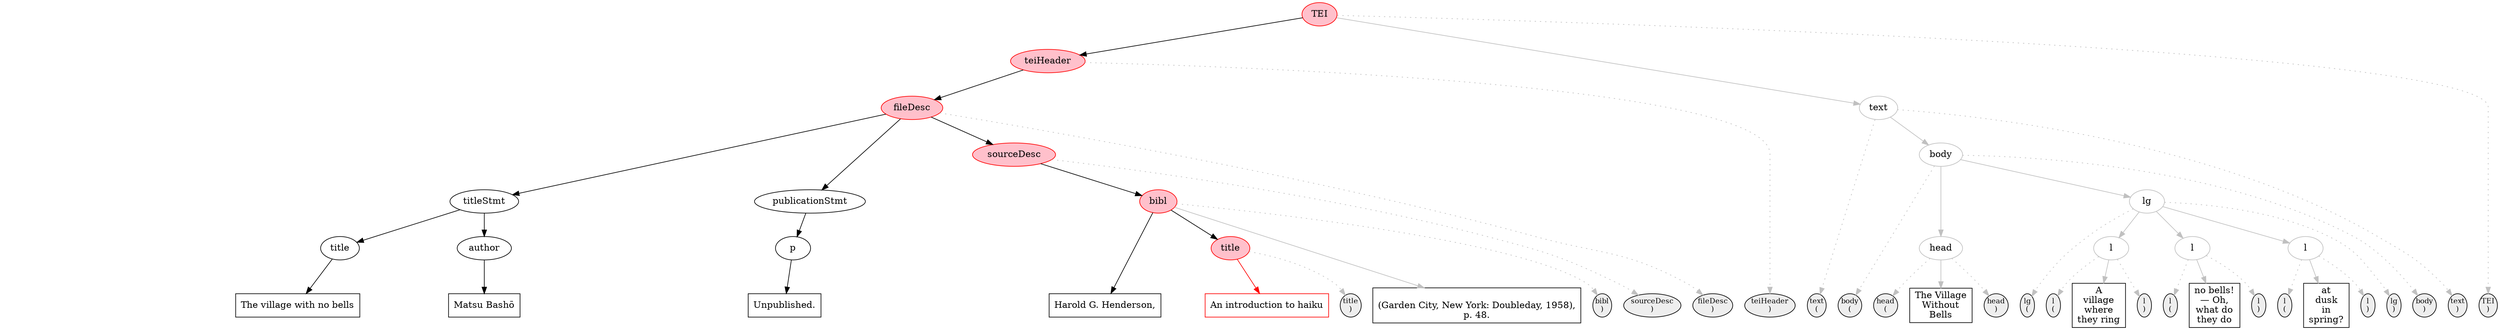 digraph { 
  node [ordering=out]; 
  subgraph { 
    rank=same; 
// TEI_0 is inflight at pre
start_TEI_0 [label="TEI\n(", shape=ellipse, width=0.3, margin=0, fontsize=11, color=transparent, style=invis, fillcolor="#EEEEEE"];
end_TEI_0 [label="TEI\n)", shape=ellipse, width=0.3, margin=0, fontsize=11, color=black, style=filled, fillcolor="#EEEEEE"];
// pcd1 is past at pre
// teiHeader_0 is inflight at pre
start_teiHeader_0 [label="teiHeader\n(", shape=ellipse, width=0.3, margin=0, fontsize=11, color=transparent, style=invis, fillcolor="#EEEEEE"];
end_teiHeader_0 [label="teiHeader\n)", shape=ellipse, width=0.3, margin=0, fontsize=11, color=black, style=filled, fillcolor="#EEEEEE"];
// pcd2 is past at pre
// fileDesc_0 is inflight at pre
start_fileDesc_0 [label="fileDesc\n(", shape=ellipse, width=0.3, margin=0, fontsize=11, color=transparent, style=invis, fillcolor="#EEEEEE"];
end_fileDesc_0 [label="fileDesc\n)", shape=ellipse, width=0.3, margin=0, fontsize=11, color=black, style=filled, fillcolor="#EEEEEE"];
// pcd3 is past at pre
// titleStmt_0 is past at pre
start_titleStmt_0 [label="titleStmt\n(", shape=ellipse, width=0.3, margin=0, fontsize=11, color=transparent, style=invis, fillcolor="#EEEEEE"];
end_titleStmt_0 [label="titleStmt\n)", shape=ellipse, width=0.3, margin=0, fontsize=11, color=transparent, style=invis, fillcolor="#EEEEEE"];
// pcd4 is past at pre
// title_0 is past at pre
start_title_0 [label="title\n(", shape=ellipse, width=0.3, margin=0, fontsize=11, color=transparent, style=invis, fillcolor="#EEEEEE"];
end_title_0 [label="title\n)", shape=ellipse, width=0.3, margin=0, fontsize=11, color=transparent, style=invis, fillcolor="#EEEEEE"];
// pcd5 is past at pre
pcd5 [shape=box, label="The village with no bells", color=black];
// pcd6 is past at pre
// author_1 is past at pre
start_author_1 [label="author\n(", shape=ellipse, width=0.3, margin=0, fontsize=11, color=transparent, style=invis, fillcolor="#EEEEEE"];
end_author_1 [label="author\n)", shape=ellipse, width=0.3, margin=0, fontsize=11, color=transparent, style=invis, fillcolor="#EEEEEE"];
// pcd7 is past at pre
pcd7 [shape=box, label="Matsu Bashō", color=black];
// pcd8 is past at pre
// pcd9 is past at pre
// publicationStmt_3 is past at pre
start_publicationStmt_3 [label="publicationStmt\n(", shape=ellipse, width=0.3, margin=0, fontsize=11, color=transparent, style=invis, fillcolor="#EEEEEE"];
end_publicationStmt_3 [label="publicationStmt\n)", shape=ellipse, width=0.3, margin=0, fontsize=11, color=transparent, style=invis, fillcolor="#EEEEEE"];
// pcd10 is past at pre
// p_3 is past at pre
start_p_3 [label="p\n(", shape=ellipse, width=0.3, margin=0, fontsize=11, color=transparent, style=invis, fillcolor="#EEEEEE"];
end_p_3 [label="p\n)", shape=ellipse, width=0.3, margin=0, fontsize=11, color=transparent, style=invis, fillcolor="#EEEEEE"];
// pcd11 is past at pre
pcd11 [shape=box, label="Unpublished.", color=black];
// pcd12 is past at pre
// pcd13 is past at pre
// sourceDesc_5 is inflight at pre
start_sourceDesc_5 [label="sourceDesc\n(", shape=ellipse, width=0.3, margin=0, fontsize=11, color=transparent, style=invis, fillcolor="#EEEEEE"];
end_sourceDesc_5 [label="sourceDesc\n)", shape=ellipse, width=0.3, margin=0, fontsize=11, color=black, style=filled, fillcolor="#EEEEEE"];
// pcd14 is past at pre
// bibl_5 is inflight at pre
start_bibl_5 [label="bibl\n(", shape=ellipse, width=0.3, margin=0, fontsize=11, color=transparent, style=invis, fillcolor="#EEEEEE"];
end_bibl_5 [label="bibl\n)", shape=ellipse, width=0.3, margin=0, fontsize=11, color=black, style=filled, fillcolor="#EEEEEE"];
// pcd15 is past at pre
pcd15 [shape=box, label="Harold G. Henderson,\n", color=black];
// title_5 is inflight at pre
start_title_5 [label="title\n(", shape=ellipse, width=0.3, margin=0, fontsize=11, color=transparent, style=invis, fillcolor="#EEEEEE"];
end_title_5 [label="title\n)", shape=ellipse, width=0.3, margin=0, fontsize=11, color=black, style=filled, fillcolor="#EEEEEE"];
// pcd16 is current at pre
pcd16 [shape=box, label="An introduction to haiku", color=red];
// pcd17 is future at pre
pcd17 [shape=box, label="\n(Garden City, New York: Doubleday, 1958),\np. 48.", color=black];
// pcd18 is future at pre
// pcd19 is future at pre
// pcd20 is future at pre
// pcd21 is future at pre
// text_10 is future at pre
start_text_10 [label="text\n(", shape=ellipse, width=0.3, margin=0, fontsize=11, color=black, style=filled, fillcolor="#EEEEEE"];
end_text_10 [label="text\n)", shape=ellipse, width=0.3, margin=0, fontsize=11, color=black, style=filled, fillcolor="#EEEEEE"];
// pcd22 is future at pre
// body_10 is future at pre
start_body_10 [label="body\n(", shape=ellipse, width=0.3, margin=0, fontsize=11, color=black, style=filled, fillcolor="#EEEEEE"];
end_body_10 [label="body\n)", shape=ellipse, width=0.3, margin=0, fontsize=11, color=black, style=filled, fillcolor="#EEEEEE"];
// pcd23 is future at pre
// head_10 is future at pre
start_head_10 [label="head\n(", shape=ellipse, width=0.3, margin=0, fontsize=11, color=black, style=filled, fillcolor="#EEEEEE"];
end_head_10 [label="head\n)", shape=ellipse, width=0.3, margin=0, fontsize=11, color=black, style=filled, fillcolor="#EEEEEE"];
// pcd24 is future at pre
pcd24 [shape=box, label="The Village\nWithout\nBells", color=black];
// pcd25 is future at pre
// lg_11 is future at pre
start_lg_11 [label="lg\n(", shape=ellipse, width=0.3, margin=0, fontsize=11, color=black, style=filled, fillcolor="#EEEEEE"];
end_lg_11 [label="lg\n)", shape=ellipse, width=0.3, margin=0, fontsize=11, color=black, style=filled, fillcolor="#EEEEEE"];
// pcd26 is future at pre
// l_11 is future at pre
start_l_11 [label="l\n(", shape=ellipse, width=0.3, margin=0, fontsize=11, color=black, style=filled, fillcolor="#EEEEEE"];
end_l_11 [label="l\n)", shape=ellipse, width=0.3, margin=0, fontsize=11, color=black, style=filled, fillcolor="#EEEEEE"];
// pcd27 is future at pre
pcd27 [shape=box, label="A\nvillage\nwhere\nthey ring", color=black];
// pcd28 is future at pre
// l_12 is future at pre
start_l_12 [label="l\n(", shape=ellipse, width=0.3, margin=0, fontsize=11, color=black, style=filled, fillcolor="#EEEEEE"];
end_l_12 [label="l\n)", shape=ellipse, width=0.3, margin=0, fontsize=11, color=black, style=filled, fillcolor="#EEEEEE"];
// pcd29 is future at pre
pcd29 [shape=box, label="no bells!\n— Oh,\nwhat do\nthey do", color=black];
// pcd30 is future at pre
// l_13 is future at pre
start_l_13 [label="l\n(", shape=ellipse, width=0.3, margin=0, fontsize=11, color=black, style=filled, fillcolor="#EEEEEE"];
end_l_13 [label="l\n)", shape=ellipse, width=0.3, margin=0, fontsize=11, color=black, style=filled, fillcolor="#EEEEEE"];
// pcd31 is future at pre
pcd31 [shape=box, label="at\ndusk\nin\nspring?", color=black];
// pcd32 is future at pre
// pcd33 is future at pre
// pcd34 is future at pre
// pcd35 is future at pre
  } 

TEI_0 [label=TEI, color=red, shape=oval, style=filled, fillcolor=pink]; 
teiHeader_0 [label=teiHeader, color=red, shape=oval, style=filled, fillcolor=pink]; 
fileDesc_0 [label=fileDesc, color=red, shape=oval, style=filled, fillcolor=pink]; 
titleStmt_0 [label=titleStmt, color=black, shape=oval]; 
title_0 [label=title, color=black, shape=oval]; 
author_1 [label=author, color=black, shape=oval]; 
publicationStmt_3 [label=publicationStmt, color=black, shape=oval]; 
p_3 [label=p, color=black, shape=oval]; 
sourceDesc_5 [label=sourceDesc, color=red, shape=oval, style=filled, fillcolor=pink]; 
bibl_5 [label=bibl, color=red, shape=oval, style=filled, fillcolor=pink]; 
title_5 [label=title, color=red, shape=oval, style=filled, fillcolor=pink]; 
text_10 [label=text, color=gray, shape=oval]; 
body_10 [label=body, color=gray, shape=oval]; 
head_10 [label=head, color=gray, shape=oval]; 
lg_11 [label=lg, color=gray, shape=oval]; 
l_11 [label=l, color=gray, shape=oval]; 
l_12 [label=l, color=gray, shape=oval]; 
l_13 [label=l, color=gray, shape=oval]; 

TEI_0 -> start_TEI_0 [color=red, style=invis, arrowhead=none];
TEI_0 -> teiHeader_0 [color=black, style=solid];
TEI_0 -> text_10 [color=gray, style=solid];
TEI_0 -> end_TEI_0 [color=gray, style=dotted];
teiHeader_0 -> start_teiHeader_0 [color=red, style=invis, arrowhead=none];
teiHeader_0 -> fileDesc_0 [color=black, style=solid];
teiHeader_0 -> end_teiHeader_0 [color=gray, style=dotted];
fileDesc_0 -> start_fileDesc_0 [color=red, style=invis, arrowhead=none];
fileDesc_0 -> titleStmt_0 [color=black, style=solid];
fileDesc_0 -> publicationStmt_3 [color=black, style=solid];
fileDesc_0 -> sourceDesc_5 [color=black, style=solid];
fileDesc_0 -> end_fileDesc_0 [color=gray, style=dotted];
titleStmt_0 -> start_titleStmt_0 [color=black, style=invis, arrowhead=none];
titleStmt_0 -> title_0 [color=black, style=solid];
titleStmt_0 -> author_1 [color=black, style=solid];
titleStmt_0 -> end_titleStmt_0 [color=black, style=invis, arrowhead=none];
title_0 -> start_title_0 [color=black, style=invis, arrowhead=none];
title_0 -> pcd5 [color=black, style=solid];
title_0 -> end_title_0 [color=black, style=invis, arrowhead=none];
author_1 -> start_author_1 [color=black, style=invis, arrowhead=none];
author_1 -> pcd7 [color=black, style=solid];
author_1 -> end_author_1 [color=black, style=invis, arrowhead=none];
publicationStmt_3 -> start_publicationStmt_3 [color=black, style=invis, arrowhead=none];
publicationStmt_3 -> p_3 [color=black, style=solid];
publicationStmt_3 -> end_publicationStmt_3 [color=black, style=invis, arrowhead=none];
p_3 -> start_p_3 [color=black, style=invis, arrowhead=none];
p_3 -> pcd11 [color=black, style=solid];
p_3 -> end_p_3 [color=black, style=invis, arrowhead=none];
sourceDesc_5 -> start_sourceDesc_5 [color=red, style=invis, arrowhead=none];
sourceDesc_5 -> bibl_5 [color=black, style=solid];
sourceDesc_5 -> end_sourceDesc_5 [color=gray, style=dotted];
bibl_5 -> start_bibl_5 [color=red, style=invis, arrowhead=none];
bibl_5 -> pcd15 [color=black, style=solid];
bibl_5 -> title_5 [color=black, style=solid];
bibl_5 -> pcd17 [color=gray, style=solid];
bibl_5 -> end_bibl_5 [color=gray, style=dotted];
title_5 -> start_title_5 [color=red, style=invis, arrowhead=none];
title_5 -> pcd16 [color=red, style=solid];
title_5 -> end_title_5 [color=gray, style=dotted];
text_10 -> start_text_10 [color=gray, style=dotted];
text_10 -> body_10 [color=gray, style=solid];
text_10 -> end_text_10 [color=gray, style=dotted];
body_10 -> start_body_10 [color=gray, style=dotted];
body_10 -> head_10 [color=gray, style=solid];
body_10 -> lg_11 [color=gray, style=solid];
body_10 -> end_body_10 [color=gray, style=dotted];
head_10 -> start_head_10 [color=gray, style=dotted];
head_10 -> pcd24 [color=gray, style=solid];
head_10 -> end_head_10 [color=gray, style=dotted];
lg_11 -> start_lg_11 [color=gray, style=dotted];
lg_11 -> l_11 [color=gray, style=solid];
lg_11 -> l_12 [color=gray, style=solid];
lg_11 -> l_13 [color=gray, style=solid];
lg_11 -> end_lg_11 [color=gray, style=dotted];
l_11 -> start_l_11 [color=gray, style=dotted];
l_11 -> pcd27 [color=gray, style=solid];
l_11 -> end_l_11 [color=gray, style=dotted];
l_12 -> start_l_12 [color=gray, style=dotted];
l_12 -> pcd29 [color=gray, style=solid];
l_12 -> end_l_12 [color=gray, style=dotted];
l_13 -> start_l_13 [color=gray, style=dotted];
l_13 -> pcd31 [color=gray, style=solid];
l_13 -> end_l_13 [color=gray, style=dotted];
}
